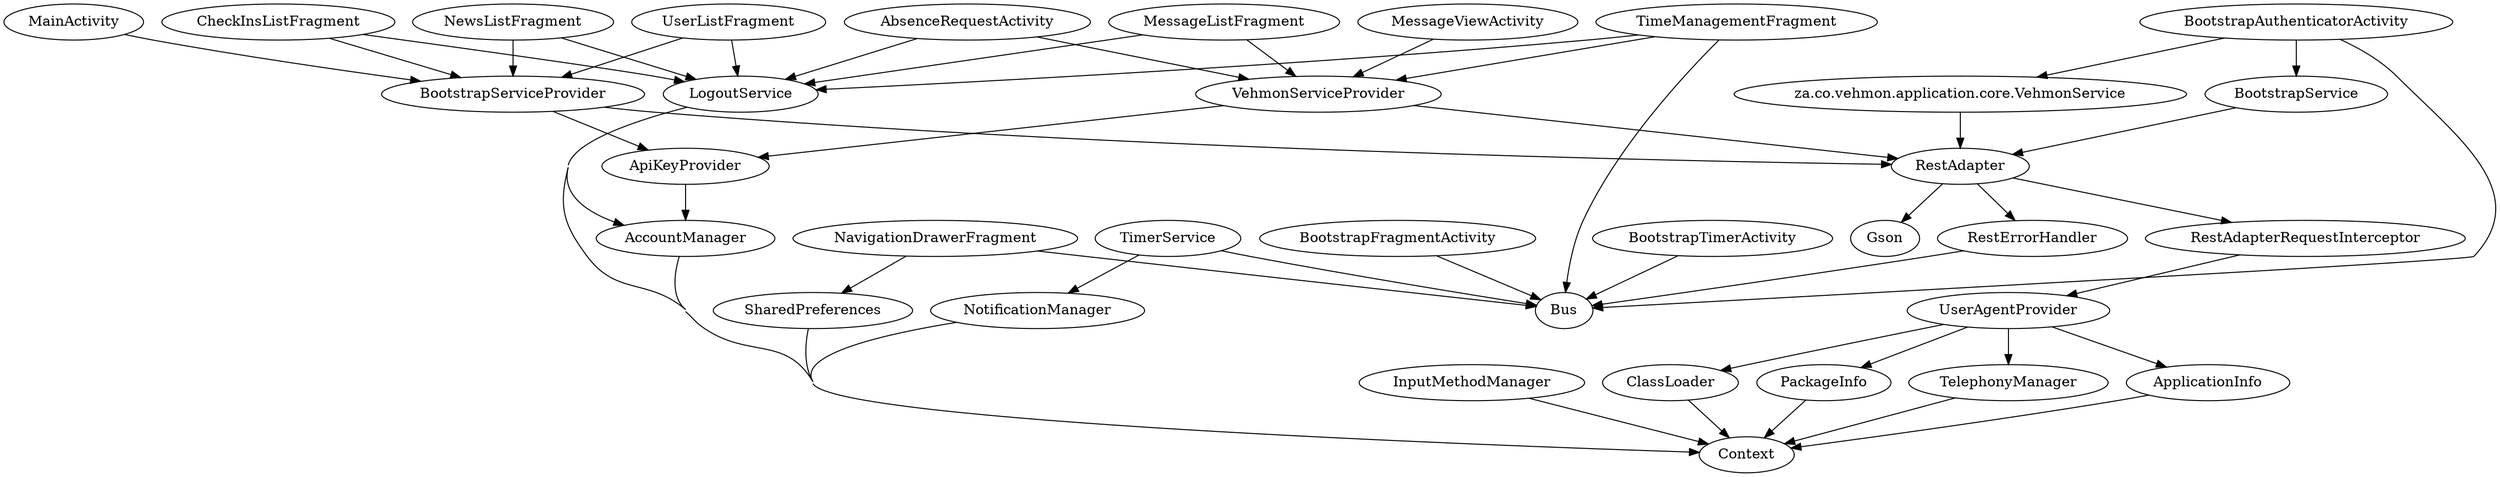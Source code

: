 digraph G1 {
  concentrate = true;
  AbsenceRequestActivity -> LogoutService;
  AbsenceRequestActivity -> VehmonServiceProvider;
  AccountManager -> Context;
  ApiKeyProvider -> AccountManager;
  ApplicationInfo -> Context;
  BootstrapAuthenticatorActivity -> BootstrapService;
  n2 [label="za.co.vehmon.application.core.VehmonService"];
  BootstrapAuthenticatorActivity -> n2;
  BootstrapAuthenticatorActivity -> Bus;
  BootstrapFragmentActivity -> Bus;
  BootstrapService -> RestAdapter;
  BootstrapServiceProvider -> ApiKeyProvider;
  BootstrapServiceProvider -> RestAdapter;
  BootstrapTimerActivity -> Bus;
  CheckInsListFragment -> BootstrapServiceProvider;
  CheckInsListFragment -> LogoutService;
  ClassLoader -> Context;
  InputMethodManager -> Context;
  LogoutService -> AccountManager;
  LogoutService -> Context;
  MainActivity -> BootstrapServiceProvider;
  MessageListFragment -> LogoutService;
  MessageListFragment -> VehmonServiceProvider;
  MessageViewActivity -> VehmonServiceProvider;
  NavigationDrawerFragment -> Bus;
  NavigationDrawerFragment -> SharedPreferences;
  NewsListFragment -> BootstrapServiceProvider;
  NewsListFragment -> LogoutService;
  NotificationManager -> Context;
  PackageInfo -> Context;
  RestAdapter -> RestAdapterRequestInterceptor;
  RestAdapter -> RestErrorHandler;
  RestAdapter -> Gson;
  RestAdapterRequestInterceptor -> UserAgentProvider;
  RestErrorHandler -> Bus;
  SharedPreferences -> Context;
  TelephonyManager -> Context;
  TimeManagementFragment -> Bus;
  TimeManagementFragment -> LogoutService;
  TimeManagementFragment -> VehmonServiceProvider;
  TimerService -> NotificationManager;
  TimerService -> Bus;
  UserAgentProvider -> TelephonyManager;
  UserAgentProvider -> PackageInfo;
  UserAgentProvider -> ClassLoader;
  UserAgentProvider -> ApplicationInfo;
  UserListFragment -> BootstrapServiceProvider;
  UserListFragment -> LogoutService;
  VehmonServiceProvider -> ApiKeyProvider;
  VehmonServiceProvider -> RestAdapter;
  n2 -> RestAdapter;
}

